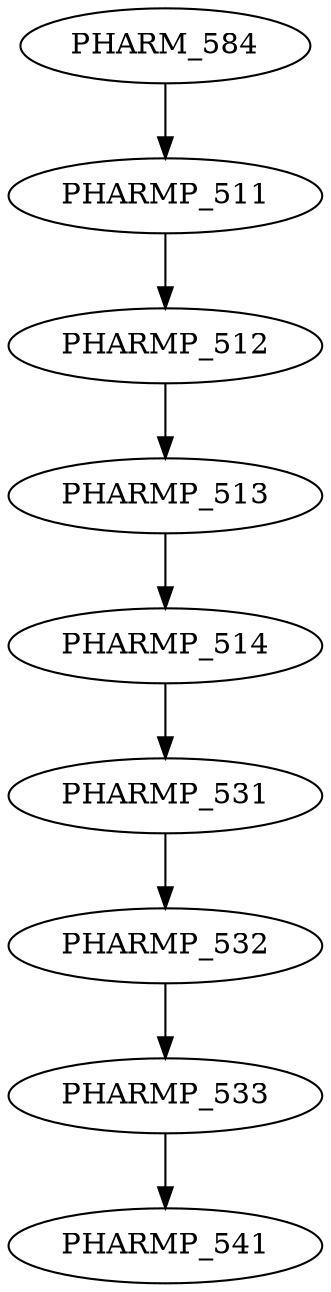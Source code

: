 digraph G {
    edge [color=black];
    PHARM_584 -> PHARMP_511;
    edge [color=black];
    PHARMP_511 -> PHARMP_512;
    edge [color=black];
    PHARMP_512 -> PHARMP_513;
    edge [color=black];
    PHARMP_513 -> PHARMP_514;
    edge [color=black];
    PHARMP_514 -> PHARMP_531;
    edge [color=black];
    PHARMP_531 -> PHARMP_532;
    edge [color=black];
    PHARMP_532 -> PHARMP_533;
    edge [color=black];
    PHARMP_533 -> PHARMP_541;
}
